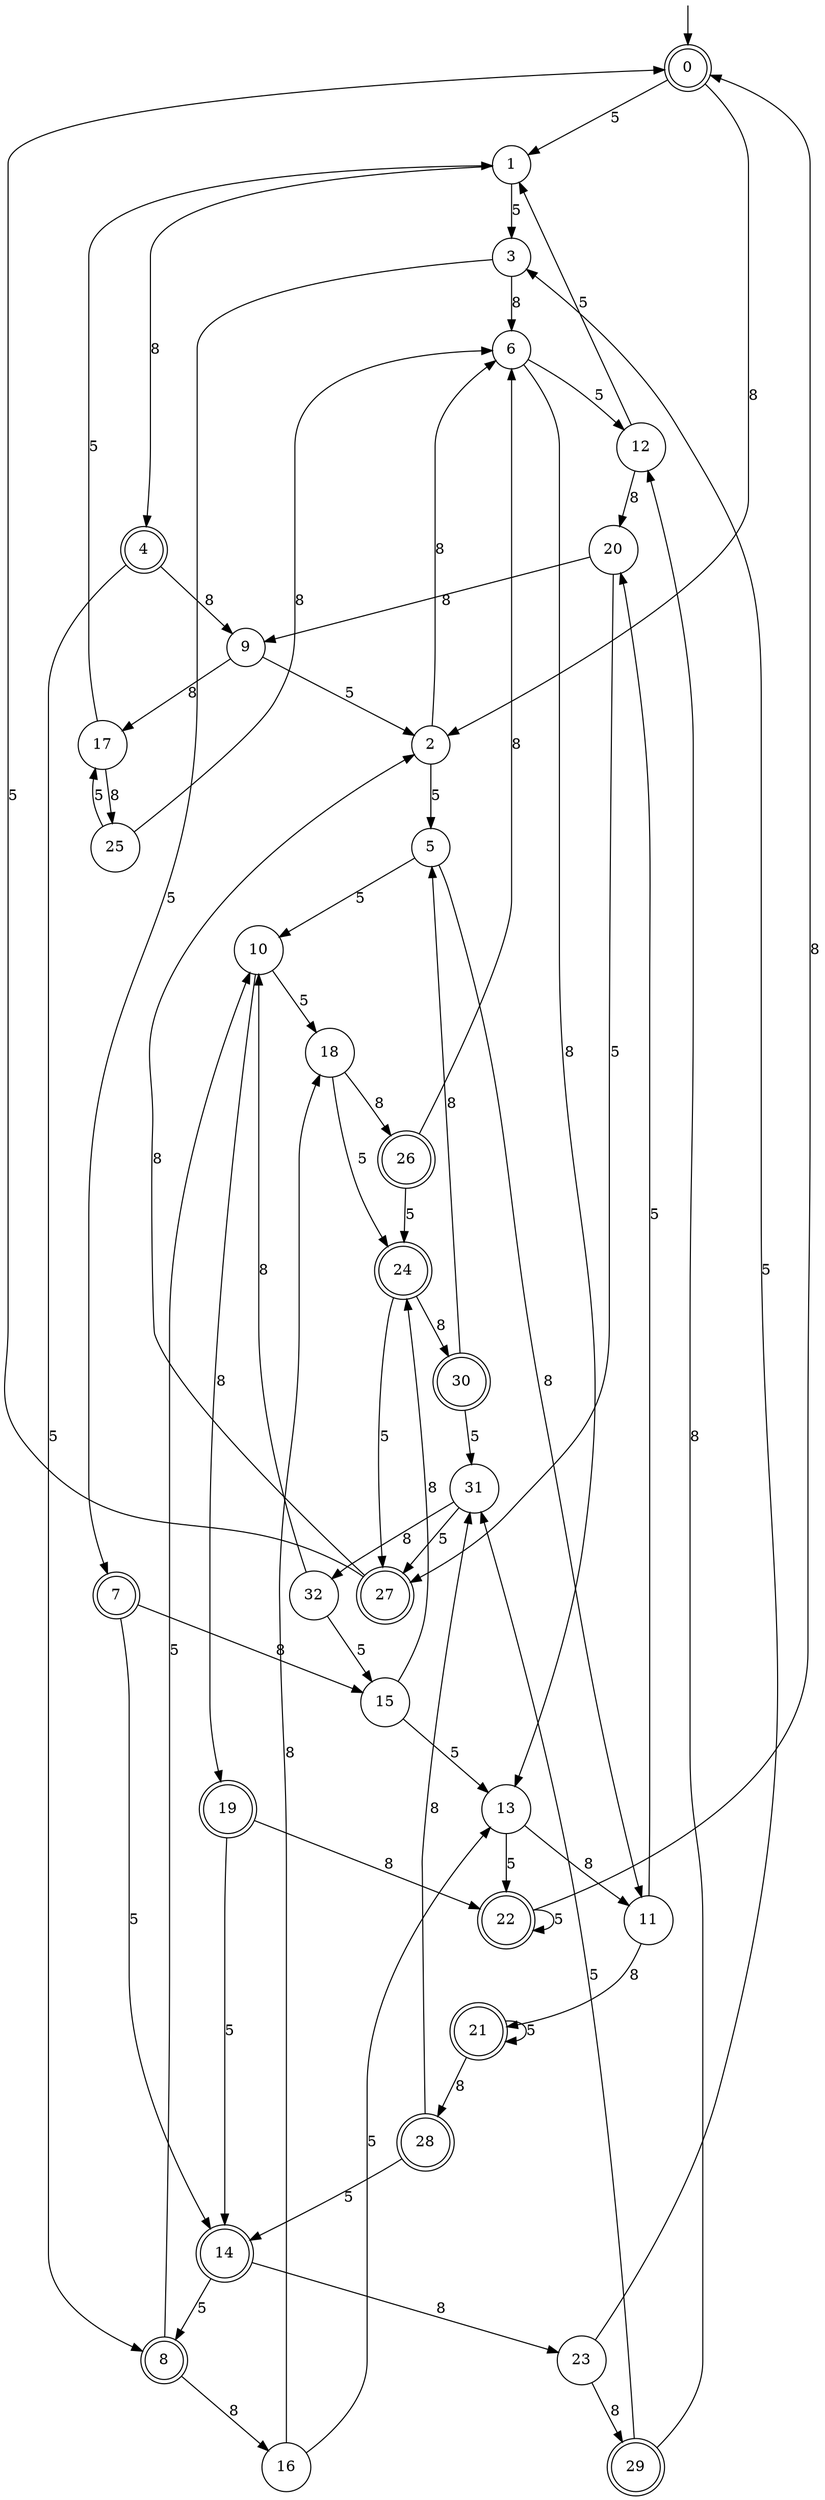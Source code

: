 digraph g {

	s0 [shape="doublecircle" label="0"];
	s1 [shape="circle" label="1"];
	s2 [shape="circle" label="2"];
	s3 [shape="circle" label="3"];
	s4 [shape="doublecircle" label="4"];
	s5 [shape="circle" label="5"];
	s6 [shape="circle" label="6"];
	s7 [shape="doublecircle" label="7"];
	s8 [shape="doublecircle" label="8"];
	s9 [shape="circle" label="9"];
	s10 [shape="circle" label="10"];
	s11 [shape="circle" label="11"];
	s12 [shape="circle" label="12"];
	s13 [shape="circle" label="13"];
	s14 [shape="doublecircle" label="14"];
	s15 [shape="circle" label="15"];
	s16 [shape="circle" label="16"];
	s17 [shape="circle" label="17"];
	s18 [shape="circle" label="18"];
	s19 [shape="doublecircle" label="19"];
	s20 [shape="circle" label="20"];
	s21 [shape="doublecircle" label="21"];
	s22 [shape="doublecircle" label="22"];
	s23 [shape="circle" label="23"];
	s24 [shape="doublecircle" label="24"];
	s25 [shape="circle" label="25"];
	s26 [shape="doublecircle" label="26"];
	s27 [shape="doublecircle" label="27"];
	s28 [shape="doublecircle" label="28"];
	s29 [shape="doublecircle" label="29"];
	s30 [shape="doublecircle" label="30"];
	s31 [shape="circle" label="31"];
	s32 [shape="circle" label="32"];
	s0 -> s1 [label="5"];
	s0 -> s2 [label="8"];
	s1 -> s3 [label="5"];
	s1 -> s4 [label="8"];
	s2 -> s5 [label="5"];
	s2 -> s6 [label="8"];
	s3 -> s7 [label="5"];
	s3 -> s6 [label="8"];
	s4 -> s8 [label="5"];
	s4 -> s9 [label="8"];
	s5 -> s10 [label="5"];
	s5 -> s11 [label="8"];
	s6 -> s12 [label="5"];
	s6 -> s13 [label="8"];
	s7 -> s14 [label="5"];
	s7 -> s15 [label="8"];
	s8 -> s10 [label="5"];
	s8 -> s16 [label="8"];
	s9 -> s2 [label="5"];
	s9 -> s17 [label="8"];
	s10 -> s18 [label="5"];
	s10 -> s19 [label="8"];
	s11 -> s20 [label="5"];
	s11 -> s21 [label="8"];
	s12 -> s1 [label="5"];
	s12 -> s20 [label="8"];
	s13 -> s22 [label="5"];
	s13 -> s11 [label="8"];
	s14 -> s8 [label="5"];
	s14 -> s23 [label="8"];
	s15 -> s13 [label="5"];
	s15 -> s24 [label="8"];
	s16 -> s13 [label="5"];
	s16 -> s18 [label="8"];
	s17 -> s1 [label="5"];
	s17 -> s25 [label="8"];
	s18 -> s24 [label="5"];
	s18 -> s26 [label="8"];
	s19 -> s14 [label="5"];
	s19 -> s22 [label="8"];
	s20 -> s27 [label="5"];
	s20 -> s9 [label="8"];
	s21 -> s21 [label="5"];
	s21 -> s28 [label="8"];
	s22 -> s22 [label="5"];
	s22 -> s0 [label="8"];
	s23 -> s3 [label="5"];
	s23 -> s29 [label="8"];
	s24 -> s27 [label="5"];
	s24 -> s30 [label="8"];
	s25 -> s17 [label="5"];
	s25 -> s6 [label="8"];
	s26 -> s24 [label="5"];
	s26 -> s6 [label="8"];
	s27 -> s0 [label="5"];
	s27 -> s2 [label="8"];
	s28 -> s14 [label="5"];
	s28 -> s31 [label="8"];
	s29 -> s31 [label="5"];
	s29 -> s12 [label="8"];
	s30 -> s31 [label="5"];
	s30 -> s5 [label="8"];
	s31 -> s27 [label="5"];
	s31 -> s32 [label="8"];
	s32 -> s15 [label="5"];
	s32 -> s10 [label="8"];

__start0 [label="" shape="none" width="0" height="0"];
__start0 -> s0;

}

